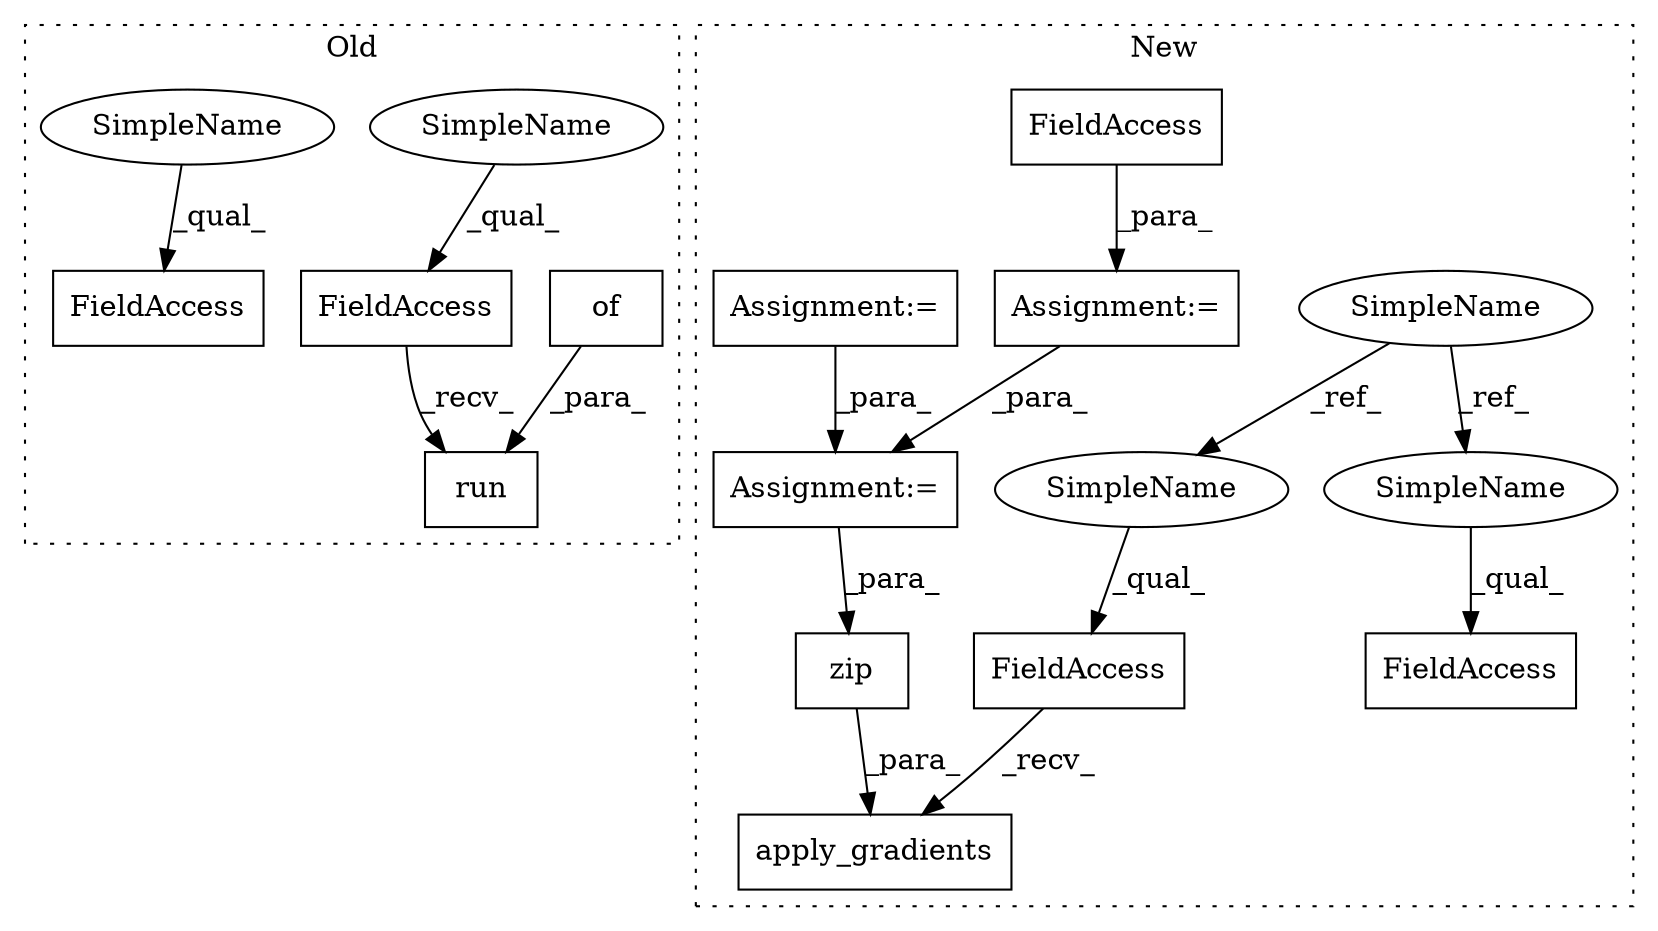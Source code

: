 digraph G {
subgraph cluster0 {
1 [label="of" a="32" s="3778,3820" l="3,1" shape="box"];
3 [label="run" a="32" s="3731,3821" l="4,1" shape="box"];
6 [label="FieldAccess" a="22" s="3721" l="9" shape="box"];
8 [label="FieldAccess" a="22" s="3636" l="9" shape="box"];
16 [label="SimpleName" a="42" s="3721" l="4" shape="ellipse"];
17 [label="SimpleName" a="42" s="3636" l="4" shape="ellipse"];
label = "Old";
style="dotted";
}
subgraph cluster1 {
2 [label="apply_gradients" a="32" s="3559,3603" l="16,1" shape="box"];
4 [label="zip" a="32" s="3575,3602" l="4,1" shape="box"];
5 [label="FieldAccess" a="22" s="3544" l="14" shape="box"];
7 [label="SimpleName" a="42" s="3145" l="4" shape="ellipse"];
9 [label="Assignment:=" a="7" s="3368" l="1" shape="box"];
10 [label="FieldAccess" a="22" s="3369" l="32" shape="box"];
11 [label="Assignment:=" a="7" s="3217" l="4" shape="box"];
12 [label="Assignment:=" a="7" s="3499" l="1" shape="box"];
13 [label="FieldAccess" a="22" s="3584" l="10" shape="box"];
14 [label="SimpleName" a="42" s="3544" l="4" shape="ellipse"];
15 [label="SimpleName" a="42" s="3584" l="4" shape="ellipse"];
label = "New";
style="dotted";
}
1 -> 3 [label="_para_"];
4 -> 2 [label="_para_"];
5 -> 2 [label="_recv_"];
6 -> 3 [label="_recv_"];
7 -> 14 [label="_ref_"];
7 -> 15 [label="_ref_"];
9 -> 12 [label="_para_"];
10 -> 9 [label="_para_"];
11 -> 12 [label="_para_"];
12 -> 4 [label="_para_"];
14 -> 5 [label="_qual_"];
15 -> 13 [label="_qual_"];
16 -> 6 [label="_qual_"];
17 -> 8 [label="_qual_"];
}